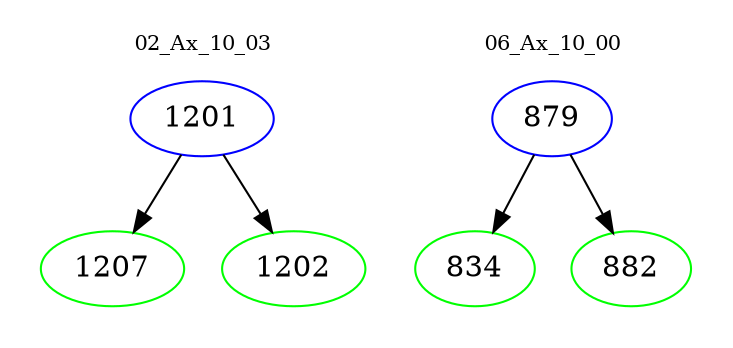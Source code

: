 digraph{
subgraph cluster_0 {
color = white
label = "02_Ax_10_03";
fontsize=10;
T0_1201 [label="1201", color="blue"]
T0_1201 -> T0_1207 [color="black"]
T0_1207 [label="1207", color="green"]
T0_1201 -> T0_1202 [color="black"]
T0_1202 [label="1202", color="green"]
}
subgraph cluster_1 {
color = white
label = "06_Ax_10_00";
fontsize=10;
T1_879 [label="879", color="blue"]
T1_879 -> T1_834 [color="black"]
T1_834 [label="834", color="green"]
T1_879 -> T1_882 [color="black"]
T1_882 [label="882", color="green"]
}
}
